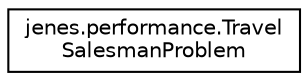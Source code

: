 digraph "Representación gráfica de la clase"
{
  edge [fontname="Helvetica",fontsize="10",labelfontname="Helvetica",labelfontsize="10"];
  node [fontname="Helvetica",fontsize="10",shape=record];
  rankdir="LR";
  Node1 [label="jenes.performance.Travel\lSalesmanProblem",height=0.2,width=0.4,color="black", fillcolor="white", style="filled",URL="$classjenes_1_1performance_1_1_travel_salesman_problem.html"];
}
